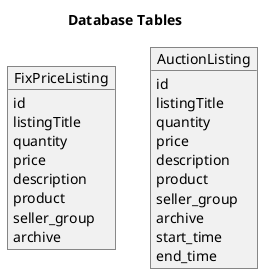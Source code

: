 @startuml
'https://plantuml.com/class-diagram

title **Database Tables**

object FixPriceListing {
    id
    listingTitle
    quantity
    price
    description
    product
    seller_group
    archive
}

object AuctionListing {
    id
    listingTitle
    quantity
    price
    description
    product
    seller_group
    archive
    start_time
    end_time
}

@enduml